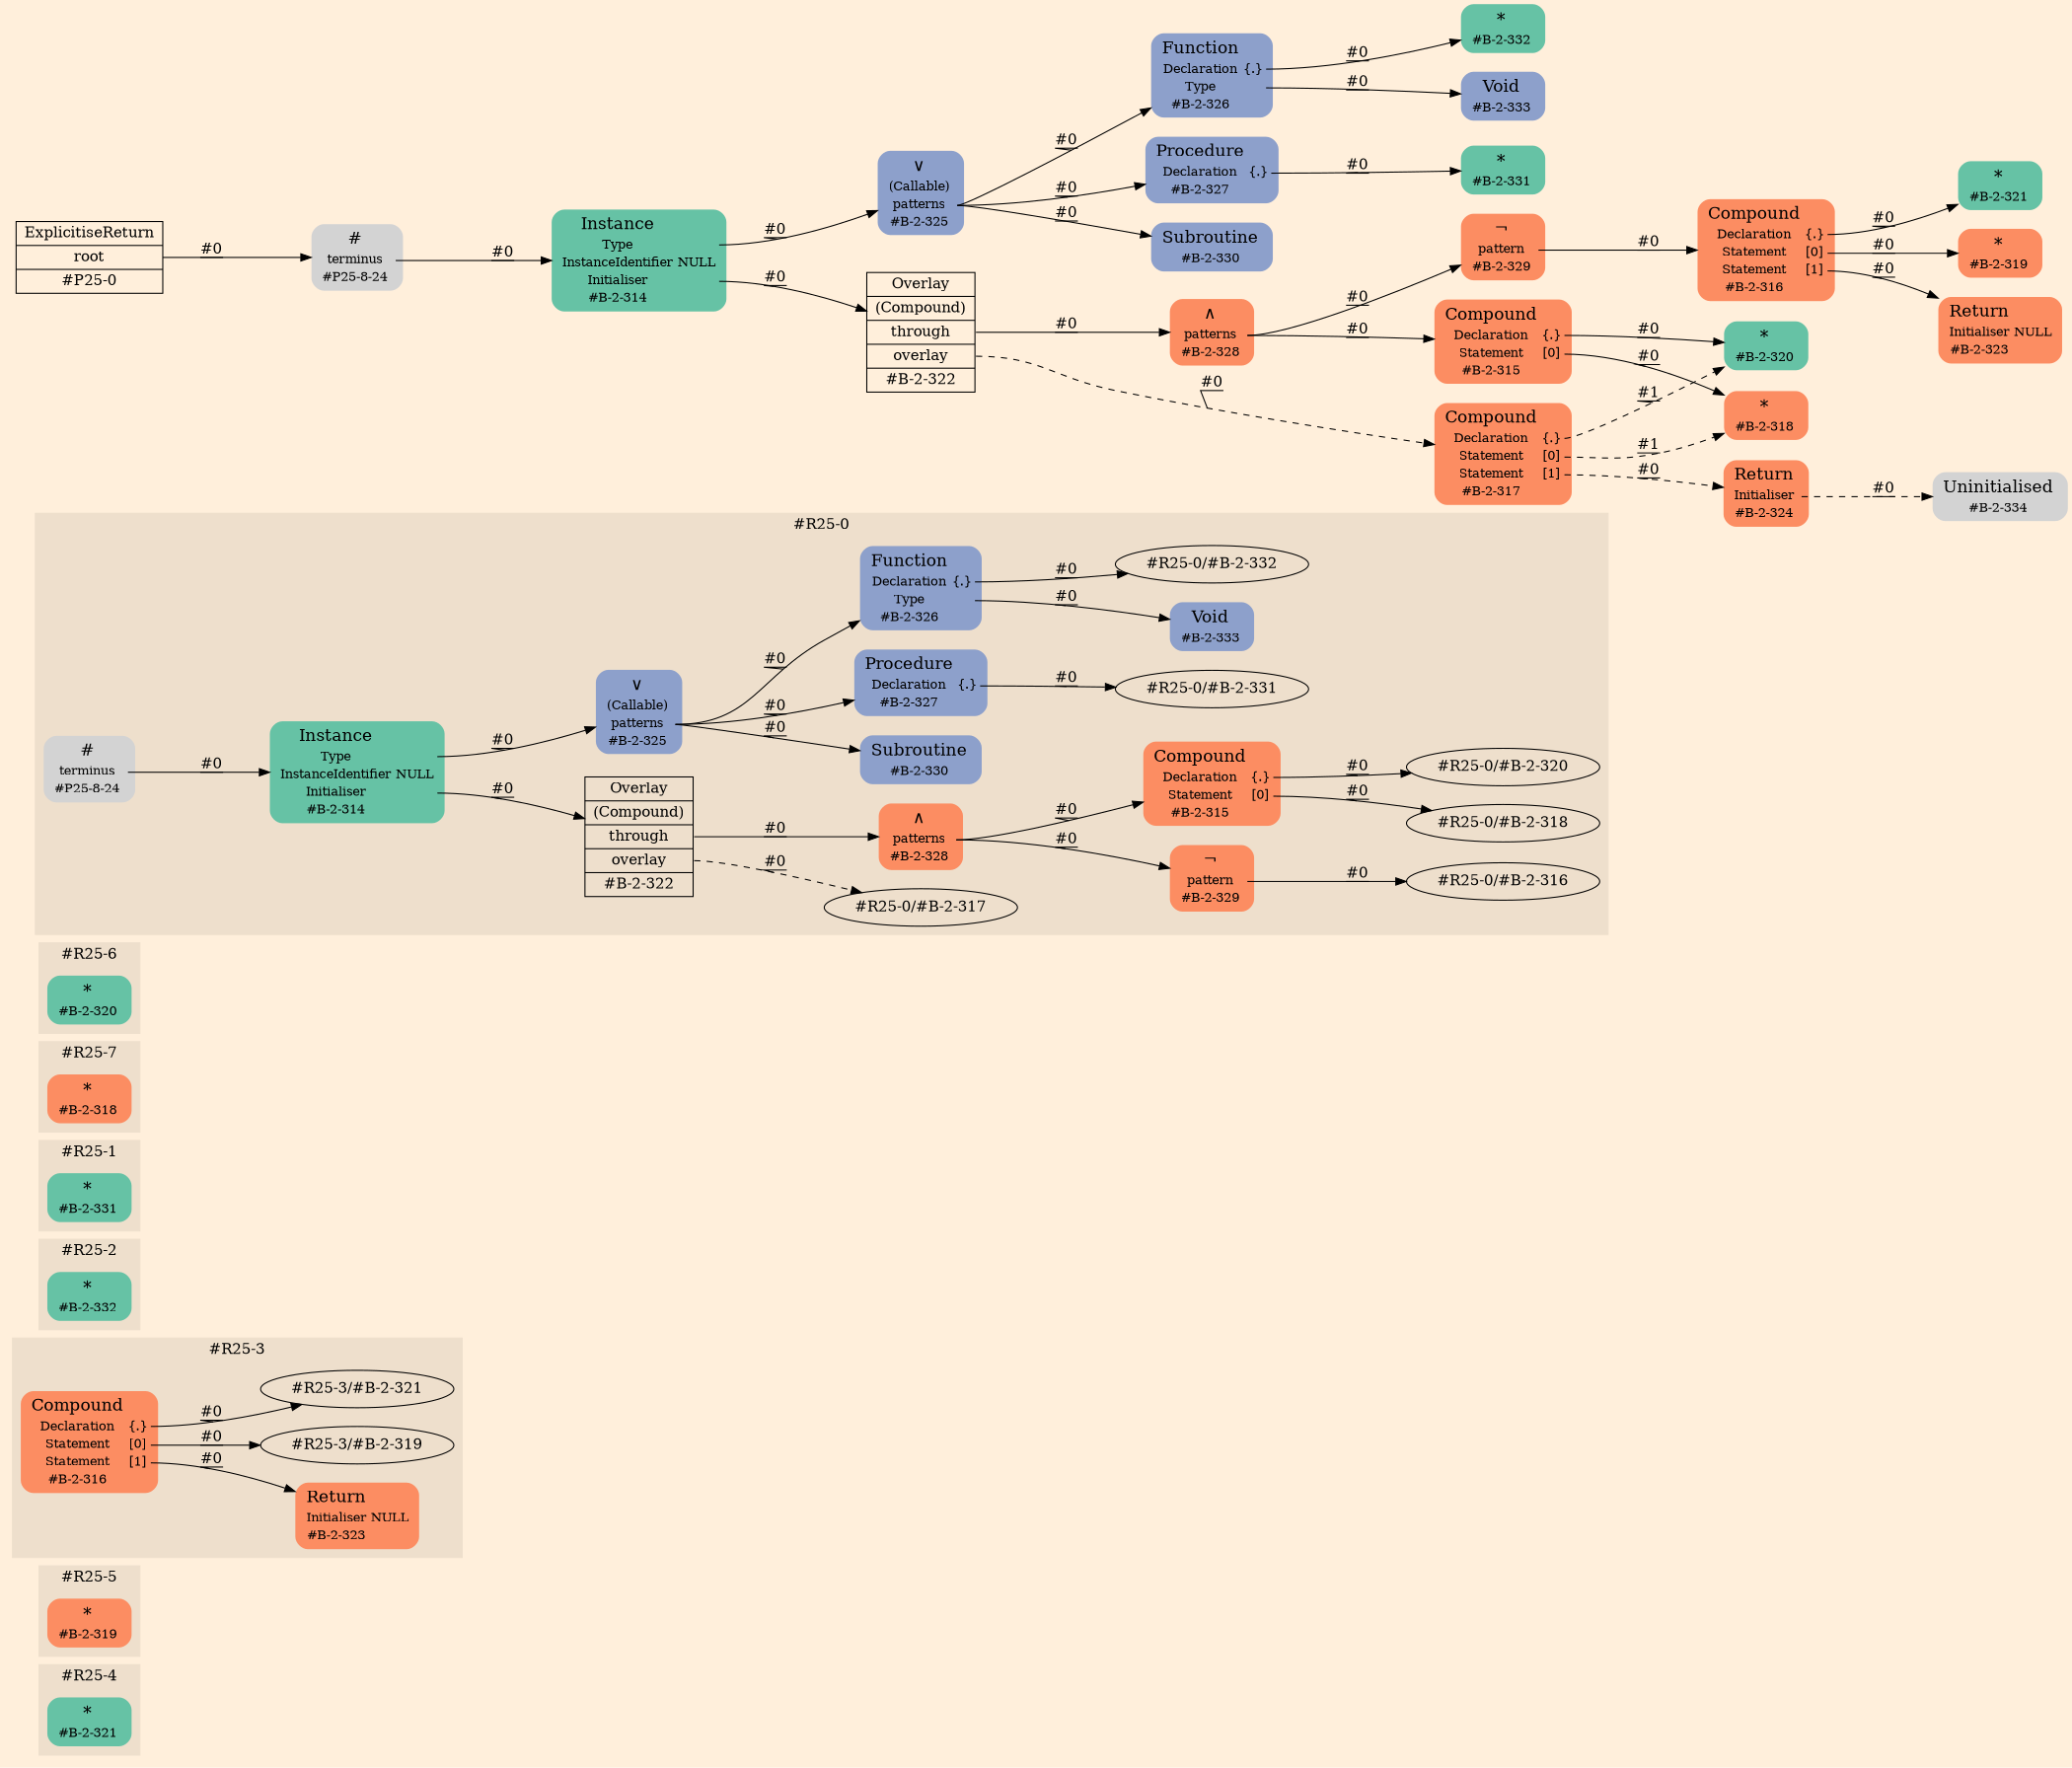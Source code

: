 digraph Inferno {
graph [
rankdir = "LR"
ranksep = 1.0
size = "14,20"
bgcolor = antiquewhite1
color = black
fontcolor = black
];
node [
];
subgraph "cluster#R25-4" {
label = "#R25-4"
style = "filled"
color = antiquewhite2
"#R25-4/#B-2-321" [
shape = "plaintext"
fillcolor = "/set28/1"
label = <<TABLE BORDER="0" CELLBORDER="0" CELLSPACING="0">
 <TR>
  <TD><FONT POINT-SIZE="16.0">*</FONT></TD>
  <TD></TD>
 </TR>
 <TR>
  <TD>#B-2-321</TD>
  <TD PORT="port0"></TD>
 </TR>
</TABLE>>
style = "rounded,filled"
fontsize = "12"
];
}
subgraph "cluster#R25-5" {
label = "#R25-5"
style = "filled"
color = antiquewhite2
"#R25-5/#B-2-319" [
shape = "plaintext"
fillcolor = "/set28/2"
label = <<TABLE BORDER="0" CELLBORDER="0" CELLSPACING="0">
 <TR>
  <TD><FONT POINT-SIZE="16.0">*</FONT></TD>
  <TD></TD>
 </TR>
 <TR>
  <TD>#B-2-319</TD>
  <TD PORT="port0"></TD>
 </TR>
</TABLE>>
style = "rounded,filled"
fontsize = "12"
];
}
subgraph "cluster#R25-3" {
label = "#R25-3"
style = "filled"
color = antiquewhite2
"#R25-3/#B-2-323" [
shape = "plaintext"
fillcolor = "/set28/2"
label = <<TABLE BORDER="0" CELLBORDER="0" CELLSPACING="0">
 <TR>
  <TD><FONT POINT-SIZE="16.0">Return</FONT></TD>
  <TD></TD>
 </TR>
 <TR>
  <TD>Initialiser</TD>
  <TD PORT="port0">NULL</TD>
 </TR>
 <TR>
  <TD>#B-2-323</TD>
  <TD PORT="port1"></TD>
 </TR>
</TABLE>>
style = "rounded,filled"
fontsize = "12"
];
"#R25-3/#B-2-316" [
shape = "plaintext"
fillcolor = "/set28/2"
label = <<TABLE BORDER="0" CELLBORDER="0" CELLSPACING="0">
 <TR>
  <TD><FONT POINT-SIZE="16.0">Compound</FONT></TD>
  <TD></TD>
 </TR>
 <TR>
  <TD>Declaration</TD>
  <TD PORT="port0">{.}</TD>
 </TR>
 <TR>
  <TD>Statement</TD>
  <TD PORT="port1">[0]</TD>
 </TR>
 <TR>
  <TD>Statement</TD>
  <TD PORT="port2">[1]</TD>
 </TR>
 <TR>
  <TD>#B-2-316</TD>
  <TD PORT="port3"></TD>
 </TR>
</TABLE>>
style = "rounded,filled"
fontsize = "12"
];
"#R25-3/#B-2-316":port0 -> "#R25-3/#B-2-321" [style="solid"
label = "#0"
decorate = true
color = black
fontcolor = black
];
"#R25-3/#B-2-316":port1 -> "#R25-3/#B-2-319" [style="solid"
label = "#0"
decorate = true
color = black
fontcolor = black
];
"#R25-3/#B-2-316":port2 -> "#R25-3/#B-2-323" [style="solid"
label = "#0"
decorate = true
color = black
fontcolor = black
];
}
subgraph "cluster#R25-2" {
label = "#R25-2"
style = "filled"
color = antiquewhite2
"#R25-2/#B-2-332" [
shape = "plaintext"
fillcolor = "/set28/1"
label = <<TABLE BORDER="0" CELLBORDER="0" CELLSPACING="0">
 <TR>
  <TD><FONT POINT-SIZE="16.0">*</FONT></TD>
  <TD></TD>
 </TR>
 <TR>
  <TD>#B-2-332</TD>
  <TD PORT="port0"></TD>
 </TR>
</TABLE>>
style = "rounded,filled"
fontsize = "12"
];
}
subgraph "cluster#R25-1" {
label = "#R25-1"
style = "filled"
color = antiquewhite2
"#R25-1/#B-2-331" [
shape = "plaintext"
fillcolor = "/set28/1"
label = <<TABLE BORDER="0" CELLBORDER="0" CELLSPACING="0">
 <TR>
  <TD><FONT POINT-SIZE="16.0">*</FONT></TD>
  <TD></TD>
 </TR>
 <TR>
  <TD>#B-2-331</TD>
  <TD PORT="port0"></TD>
 </TR>
</TABLE>>
style = "rounded,filled"
fontsize = "12"
];
}
subgraph "cluster#R25-7" {
label = "#R25-7"
style = "filled"
color = antiquewhite2
"#R25-7/#B-2-318" [
shape = "plaintext"
fillcolor = "/set28/2"
label = <<TABLE BORDER="0" CELLBORDER="0" CELLSPACING="0">
 <TR>
  <TD><FONT POINT-SIZE="16.0">*</FONT></TD>
  <TD></TD>
 </TR>
 <TR>
  <TD>#B-2-318</TD>
  <TD PORT="port0"></TD>
 </TR>
</TABLE>>
style = "rounded,filled"
fontsize = "12"
];
}
subgraph "cluster#R25-6" {
label = "#R25-6"
style = "filled"
color = antiquewhite2
"#R25-6/#B-2-320" [
shape = "plaintext"
fillcolor = "/set28/1"
label = <<TABLE BORDER="0" CELLBORDER="0" CELLSPACING="0">
 <TR>
  <TD><FONT POINT-SIZE="16.0">*</FONT></TD>
  <TD></TD>
 </TR>
 <TR>
  <TD>#B-2-320</TD>
  <TD PORT="port0"></TD>
 </TR>
</TABLE>>
style = "rounded,filled"
fontsize = "12"
];
}
subgraph "cluster#R25-0" {
label = "#R25-0"
style = "filled"
color = antiquewhite2
"#R25-0/#B-2-315" [
shape = "plaintext"
fillcolor = "/set28/2"
label = <<TABLE BORDER="0" CELLBORDER="0" CELLSPACING="0">
 <TR>
  <TD><FONT POINT-SIZE="16.0">Compound</FONT></TD>
  <TD></TD>
 </TR>
 <TR>
  <TD>Declaration</TD>
  <TD PORT="port0">{.}</TD>
 </TR>
 <TR>
  <TD>Statement</TD>
  <TD PORT="port1">[0]</TD>
 </TR>
 <TR>
  <TD>#B-2-315</TD>
  <TD PORT="port2"></TD>
 </TR>
</TABLE>>
style = "rounded,filled"
fontsize = "12"
];
"#R25-0/#B-2-322" [
shape = "record"
fillcolor = antiquewhite2
label = "<fixed> Overlay | <port0> (Compound) | <port1> through | <port2> overlay | <port3> #B-2-322"
style = "filled"
fontsize = "14"
color = black
fontcolor = black
];
"#R25-0/#B-2-329" [
shape = "plaintext"
fillcolor = "/set28/2"
label = <<TABLE BORDER="0" CELLBORDER="0" CELLSPACING="0">
 <TR>
  <TD><FONT POINT-SIZE="16.0">¬</FONT></TD>
  <TD></TD>
 </TR>
 <TR>
  <TD>pattern</TD>
  <TD PORT="port0"></TD>
 </TR>
 <TR>
  <TD>#B-2-329</TD>
  <TD PORT="port1"></TD>
 </TR>
</TABLE>>
style = "rounded,filled"
fontsize = "12"
];
"#R25-0/#B-2-330" [
shape = "plaintext"
fillcolor = "/set28/3"
label = <<TABLE BORDER="0" CELLBORDER="0" CELLSPACING="0">
 <TR>
  <TD><FONT POINT-SIZE="16.0">Subroutine</FONT></TD>
  <TD></TD>
 </TR>
 <TR>
  <TD>#B-2-330</TD>
  <TD PORT="port0"></TD>
 </TR>
</TABLE>>
style = "rounded,filled"
fontsize = "12"
];
"#R25-0/#B-2-314" [
shape = "plaintext"
fillcolor = "/set28/1"
label = <<TABLE BORDER="0" CELLBORDER="0" CELLSPACING="0">
 <TR>
  <TD><FONT POINT-SIZE="16.0">Instance</FONT></TD>
  <TD></TD>
 </TR>
 <TR>
  <TD>Type</TD>
  <TD PORT="port0"></TD>
 </TR>
 <TR>
  <TD>InstanceIdentifier</TD>
  <TD PORT="port1">NULL</TD>
 </TR>
 <TR>
  <TD>Initialiser</TD>
  <TD PORT="port2"></TD>
 </TR>
 <TR>
  <TD>#B-2-314</TD>
  <TD PORT="port3"></TD>
 </TR>
</TABLE>>
style = "rounded,filled"
fontsize = "12"
];
"#R25-0/#P25-8-24" [
shape = "plaintext"
label = <<TABLE BORDER="0" CELLBORDER="0" CELLSPACING="0">
 <TR>
  <TD><FONT POINT-SIZE="16.0">#</FONT></TD>
  <TD></TD>
 </TR>
 <TR>
  <TD>terminus</TD>
  <TD PORT="port0"></TD>
 </TR>
 <TR>
  <TD>#P25-8-24</TD>
  <TD PORT="port1"></TD>
 </TR>
</TABLE>>
style = "rounded,filled"
fontsize = "12"
];
"#R25-0/#B-2-327" [
shape = "plaintext"
fillcolor = "/set28/3"
label = <<TABLE BORDER="0" CELLBORDER="0" CELLSPACING="0">
 <TR>
  <TD><FONT POINT-SIZE="16.0">Procedure</FONT></TD>
  <TD></TD>
 </TR>
 <TR>
  <TD>Declaration</TD>
  <TD PORT="port0">{.}</TD>
 </TR>
 <TR>
  <TD>#B-2-327</TD>
  <TD PORT="port1"></TD>
 </TR>
</TABLE>>
style = "rounded,filled"
fontsize = "12"
];
"#R25-0/#B-2-325" [
shape = "plaintext"
fillcolor = "/set28/3"
label = <<TABLE BORDER="0" CELLBORDER="0" CELLSPACING="0">
 <TR>
  <TD><FONT POINT-SIZE="16.0">∨</FONT></TD>
  <TD></TD>
 </TR>
 <TR>
  <TD>(Callable)</TD>
  <TD PORT="port0"></TD>
 </TR>
 <TR>
  <TD>patterns</TD>
  <TD PORT="port1"></TD>
 </TR>
 <TR>
  <TD>#B-2-325</TD>
  <TD PORT="port2"></TD>
 </TR>
</TABLE>>
style = "rounded,filled"
fontsize = "12"
];
"#R25-0/#B-2-328" [
shape = "plaintext"
fillcolor = "/set28/2"
label = <<TABLE BORDER="0" CELLBORDER="0" CELLSPACING="0">
 <TR>
  <TD><FONT POINT-SIZE="16.0">∧</FONT></TD>
  <TD></TD>
 </TR>
 <TR>
  <TD>patterns</TD>
  <TD PORT="port0"></TD>
 </TR>
 <TR>
  <TD>#B-2-328</TD>
  <TD PORT="port1"></TD>
 </TR>
</TABLE>>
style = "rounded,filled"
fontsize = "12"
];
"#R25-0/#B-2-326" [
shape = "plaintext"
fillcolor = "/set28/3"
label = <<TABLE BORDER="0" CELLBORDER="0" CELLSPACING="0">
 <TR>
  <TD><FONT POINT-SIZE="16.0">Function</FONT></TD>
  <TD></TD>
 </TR>
 <TR>
  <TD>Declaration</TD>
  <TD PORT="port0">{.}</TD>
 </TR>
 <TR>
  <TD>Type</TD>
  <TD PORT="port1"></TD>
 </TR>
 <TR>
  <TD>#B-2-326</TD>
  <TD PORT="port2"></TD>
 </TR>
</TABLE>>
style = "rounded,filled"
fontsize = "12"
];
"#R25-0/#B-2-333" [
shape = "plaintext"
fillcolor = "/set28/3"
label = <<TABLE BORDER="0" CELLBORDER="0" CELLSPACING="0">
 <TR>
  <TD><FONT POINT-SIZE="16.0">Void</FONT></TD>
  <TD></TD>
 </TR>
 <TR>
  <TD>#B-2-333</TD>
  <TD PORT="port0"></TD>
 </TR>
</TABLE>>
style = "rounded,filled"
fontsize = "12"
];
"#R25-0/#B-2-315":port0 -> "#R25-0/#B-2-320" [style="solid"
label = "#0"
decorate = true
color = black
fontcolor = black
];
"#R25-0/#B-2-315":port1 -> "#R25-0/#B-2-318" [style="solid"
label = "#0"
decorate = true
color = black
fontcolor = black
];
"#R25-0/#B-2-322":port1 -> "#R25-0/#B-2-328" [style="solid"
label = "#0"
decorate = true
color = black
fontcolor = black
];
"#R25-0/#B-2-322":port2 -> "#R25-0/#B-2-317" [style="dashed"
label = "#0"
decorate = true
color = black
fontcolor = black
];
"#R25-0/#B-2-329":port0 -> "#R25-0/#B-2-316" [style="solid"
label = "#0"
decorate = true
color = black
fontcolor = black
];
"#R25-0/#B-2-314":port0 -> "#R25-0/#B-2-325" [style="solid"
label = "#0"
decorate = true
color = black
fontcolor = black
];
"#R25-0/#B-2-314":port2 -> "#R25-0/#B-2-322" [style="solid"
label = "#0"
decorate = true
color = black
fontcolor = black
];
"#R25-0/#P25-8-24":port0 -> "#R25-0/#B-2-314" [style="solid"
label = "#0"
decorate = true
color = black
fontcolor = black
];
"#R25-0/#B-2-327":port0 -> "#R25-0/#B-2-331" [style="solid"
label = "#0"
decorate = true
color = black
fontcolor = black
];
"#R25-0/#B-2-325":port1 -> "#R25-0/#B-2-326" [style="solid"
label = "#0"
decorate = true
color = black
fontcolor = black
];
"#R25-0/#B-2-325":port1 -> "#R25-0/#B-2-327" [style="solid"
label = "#0"
decorate = true
color = black
fontcolor = black
];
"#R25-0/#B-2-325":port1 -> "#R25-0/#B-2-330" [style="solid"
label = "#0"
decorate = true
color = black
fontcolor = black
];
"#R25-0/#B-2-328":port0 -> "#R25-0/#B-2-315" [style="solid"
label = "#0"
decorate = true
color = black
fontcolor = black
];
"#R25-0/#B-2-328":port0 -> "#R25-0/#B-2-329" [style="solid"
label = "#0"
decorate = true
color = black
fontcolor = black
];
"#R25-0/#B-2-326":port0 -> "#R25-0/#B-2-332" [style="solid"
label = "#0"
decorate = true
color = black
fontcolor = black
];
"#R25-0/#B-2-326":port1 -> "#R25-0/#B-2-333" [style="solid"
label = "#0"
decorate = true
color = black
fontcolor = black
];
}
"CR#P25-0" [
shape = "record"
fillcolor = antiquewhite1
label = "<fixed> ExplicitiseReturn | <port0> root | <port1> #P25-0"
style = "filled"
fontsize = "14"
color = black
fontcolor = black
];
"#P25-8-24" [
shape = "plaintext"
label = <<TABLE BORDER="0" CELLBORDER="0" CELLSPACING="0">
 <TR>
  <TD><FONT POINT-SIZE="16.0">#</FONT></TD>
  <TD></TD>
 </TR>
 <TR>
  <TD>terminus</TD>
  <TD PORT="port0"></TD>
 </TR>
 <TR>
  <TD>#P25-8-24</TD>
  <TD PORT="port1"></TD>
 </TR>
</TABLE>>
style = "rounded,filled"
fontsize = "12"
];
"#B-2-314" [
shape = "plaintext"
fillcolor = "/set28/1"
label = <<TABLE BORDER="0" CELLBORDER="0" CELLSPACING="0">
 <TR>
  <TD><FONT POINT-SIZE="16.0">Instance</FONT></TD>
  <TD></TD>
 </TR>
 <TR>
  <TD>Type</TD>
  <TD PORT="port0"></TD>
 </TR>
 <TR>
  <TD>InstanceIdentifier</TD>
  <TD PORT="port1">NULL</TD>
 </TR>
 <TR>
  <TD>Initialiser</TD>
  <TD PORT="port2"></TD>
 </TR>
 <TR>
  <TD>#B-2-314</TD>
  <TD PORT="port3"></TD>
 </TR>
</TABLE>>
style = "rounded,filled"
fontsize = "12"
];
"#B-2-325" [
shape = "plaintext"
fillcolor = "/set28/3"
label = <<TABLE BORDER="0" CELLBORDER="0" CELLSPACING="0">
 <TR>
  <TD><FONT POINT-SIZE="16.0">∨</FONT></TD>
  <TD></TD>
 </TR>
 <TR>
  <TD>(Callable)</TD>
  <TD PORT="port0"></TD>
 </TR>
 <TR>
  <TD>patterns</TD>
  <TD PORT="port1"></TD>
 </TR>
 <TR>
  <TD>#B-2-325</TD>
  <TD PORT="port2"></TD>
 </TR>
</TABLE>>
style = "rounded,filled"
fontsize = "12"
];
"#B-2-326" [
shape = "plaintext"
fillcolor = "/set28/3"
label = <<TABLE BORDER="0" CELLBORDER="0" CELLSPACING="0">
 <TR>
  <TD><FONT POINT-SIZE="16.0">Function</FONT></TD>
  <TD></TD>
 </TR>
 <TR>
  <TD>Declaration</TD>
  <TD PORT="port0">{.}</TD>
 </TR>
 <TR>
  <TD>Type</TD>
  <TD PORT="port1"></TD>
 </TR>
 <TR>
  <TD>#B-2-326</TD>
  <TD PORT="port2"></TD>
 </TR>
</TABLE>>
style = "rounded,filled"
fontsize = "12"
];
"#B-2-332" [
shape = "plaintext"
fillcolor = "/set28/1"
label = <<TABLE BORDER="0" CELLBORDER="0" CELLSPACING="0">
 <TR>
  <TD><FONT POINT-SIZE="16.0">*</FONT></TD>
  <TD></TD>
 </TR>
 <TR>
  <TD>#B-2-332</TD>
  <TD PORT="port0"></TD>
 </TR>
</TABLE>>
style = "rounded,filled"
fontsize = "12"
];
"#B-2-333" [
shape = "plaintext"
fillcolor = "/set28/3"
label = <<TABLE BORDER="0" CELLBORDER="0" CELLSPACING="0">
 <TR>
  <TD><FONT POINT-SIZE="16.0">Void</FONT></TD>
  <TD></TD>
 </TR>
 <TR>
  <TD>#B-2-333</TD>
  <TD PORT="port0"></TD>
 </TR>
</TABLE>>
style = "rounded,filled"
fontsize = "12"
];
"#B-2-327" [
shape = "plaintext"
fillcolor = "/set28/3"
label = <<TABLE BORDER="0" CELLBORDER="0" CELLSPACING="0">
 <TR>
  <TD><FONT POINT-SIZE="16.0">Procedure</FONT></TD>
  <TD></TD>
 </TR>
 <TR>
  <TD>Declaration</TD>
  <TD PORT="port0">{.}</TD>
 </TR>
 <TR>
  <TD>#B-2-327</TD>
  <TD PORT="port1"></TD>
 </TR>
</TABLE>>
style = "rounded,filled"
fontsize = "12"
];
"#B-2-331" [
shape = "plaintext"
fillcolor = "/set28/1"
label = <<TABLE BORDER="0" CELLBORDER="0" CELLSPACING="0">
 <TR>
  <TD><FONT POINT-SIZE="16.0">*</FONT></TD>
  <TD></TD>
 </TR>
 <TR>
  <TD>#B-2-331</TD>
  <TD PORT="port0"></TD>
 </TR>
</TABLE>>
style = "rounded,filled"
fontsize = "12"
];
"#B-2-330" [
shape = "plaintext"
fillcolor = "/set28/3"
label = <<TABLE BORDER="0" CELLBORDER="0" CELLSPACING="0">
 <TR>
  <TD><FONT POINT-SIZE="16.0">Subroutine</FONT></TD>
  <TD></TD>
 </TR>
 <TR>
  <TD>#B-2-330</TD>
  <TD PORT="port0"></TD>
 </TR>
</TABLE>>
style = "rounded,filled"
fontsize = "12"
];
"#B-2-322" [
shape = "record"
fillcolor = antiquewhite1
label = "<fixed> Overlay | <port0> (Compound) | <port1> through | <port2> overlay | <port3> #B-2-322"
style = "filled"
fontsize = "14"
color = black
fontcolor = black
];
"#B-2-328" [
shape = "plaintext"
fillcolor = "/set28/2"
label = <<TABLE BORDER="0" CELLBORDER="0" CELLSPACING="0">
 <TR>
  <TD><FONT POINT-SIZE="16.0">∧</FONT></TD>
  <TD></TD>
 </TR>
 <TR>
  <TD>patterns</TD>
  <TD PORT="port0"></TD>
 </TR>
 <TR>
  <TD>#B-2-328</TD>
  <TD PORT="port1"></TD>
 </TR>
</TABLE>>
style = "rounded,filled"
fontsize = "12"
];
"#B-2-315" [
shape = "plaintext"
fillcolor = "/set28/2"
label = <<TABLE BORDER="0" CELLBORDER="0" CELLSPACING="0">
 <TR>
  <TD><FONT POINT-SIZE="16.0">Compound</FONT></TD>
  <TD></TD>
 </TR>
 <TR>
  <TD>Declaration</TD>
  <TD PORT="port0">{.}</TD>
 </TR>
 <TR>
  <TD>Statement</TD>
  <TD PORT="port1">[0]</TD>
 </TR>
 <TR>
  <TD>#B-2-315</TD>
  <TD PORT="port2"></TD>
 </TR>
</TABLE>>
style = "rounded,filled"
fontsize = "12"
];
"#B-2-320" [
shape = "plaintext"
fillcolor = "/set28/1"
label = <<TABLE BORDER="0" CELLBORDER="0" CELLSPACING="0">
 <TR>
  <TD><FONT POINT-SIZE="16.0">*</FONT></TD>
  <TD></TD>
 </TR>
 <TR>
  <TD>#B-2-320</TD>
  <TD PORT="port0"></TD>
 </TR>
</TABLE>>
style = "rounded,filled"
fontsize = "12"
];
"#B-2-318" [
shape = "plaintext"
fillcolor = "/set28/2"
label = <<TABLE BORDER="0" CELLBORDER="0" CELLSPACING="0">
 <TR>
  <TD><FONT POINT-SIZE="16.0">*</FONT></TD>
  <TD></TD>
 </TR>
 <TR>
  <TD>#B-2-318</TD>
  <TD PORT="port0"></TD>
 </TR>
</TABLE>>
style = "rounded,filled"
fontsize = "12"
];
"#B-2-329" [
shape = "plaintext"
fillcolor = "/set28/2"
label = <<TABLE BORDER="0" CELLBORDER="0" CELLSPACING="0">
 <TR>
  <TD><FONT POINT-SIZE="16.0">¬</FONT></TD>
  <TD></TD>
 </TR>
 <TR>
  <TD>pattern</TD>
  <TD PORT="port0"></TD>
 </TR>
 <TR>
  <TD>#B-2-329</TD>
  <TD PORT="port1"></TD>
 </TR>
</TABLE>>
style = "rounded,filled"
fontsize = "12"
];
"#B-2-316" [
shape = "plaintext"
fillcolor = "/set28/2"
label = <<TABLE BORDER="0" CELLBORDER="0" CELLSPACING="0">
 <TR>
  <TD><FONT POINT-SIZE="16.0">Compound</FONT></TD>
  <TD></TD>
 </TR>
 <TR>
  <TD>Declaration</TD>
  <TD PORT="port0">{.}</TD>
 </TR>
 <TR>
  <TD>Statement</TD>
  <TD PORT="port1">[0]</TD>
 </TR>
 <TR>
  <TD>Statement</TD>
  <TD PORT="port2">[1]</TD>
 </TR>
 <TR>
  <TD>#B-2-316</TD>
  <TD PORT="port3"></TD>
 </TR>
</TABLE>>
style = "rounded,filled"
fontsize = "12"
];
"#B-2-321" [
shape = "plaintext"
fillcolor = "/set28/1"
label = <<TABLE BORDER="0" CELLBORDER="0" CELLSPACING="0">
 <TR>
  <TD><FONT POINT-SIZE="16.0">*</FONT></TD>
  <TD></TD>
 </TR>
 <TR>
  <TD>#B-2-321</TD>
  <TD PORT="port0"></TD>
 </TR>
</TABLE>>
style = "rounded,filled"
fontsize = "12"
];
"#B-2-319" [
shape = "plaintext"
fillcolor = "/set28/2"
label = <<TABLE BORDER="0" CELLBORDER="0" CELLSPACING="0">
 <TR>
  <TD><FONT POINT-SIZE="16.0">*</FONT></TD>
  <TD></TD>
 </TR>
 <TR>
  <TD>#B-2-319</TD>
  <TD PORT="port0"></TD>
 </TR>
</TABLE>>
style = "rounded,filled"
fontsize = "12"
];
"#B-2-323" [
shape = "plaintext"
fillcolor = "/set28/2"
label = <<TABLE BORDER="0" CELLBORDER="0" CELLSPACING="0">
 <TR>
  <TD><FONT POINT-SIZE="16.0">Return</FONT></TD>
  <TD></TD>
 </TR>
 <TR>
  <TD>Initialiser</TD>
  <TD PORT="port0">NULL</TD>
 </TR>
 <TR>
  <TD>#B-2-323</TD>
  <TD PORT="port1"></TD>
 </TR>
</TABLE>>
style = "rounded,filled"
fontsize = "12"
];
"#B-2-317" [
shape = "plaintext"
fillcolor = "/set28/2"
label = <<TABLE BORDER="0" CELLBORDER="0" CELLSPACING="0">
 <TR>
  <TD><FONT POINT-SIZE="16.0">Compound</FONT></TD>
  <TD></TD>
 </TR>
 <TR>
  <TD>Declaration</TD>
  <TD PORT="port0">{.}</TD>
 </TR>
 <TR>
  <TD>Statement</TD>
  <TD PORT="port1">[0]</TD>
 </TR>
 <TR>
  <TD>Statement</TD>
  <TD PORT="port2">[1]</TD>
 </TR>
 <TR>
  <TD>#B-2-317</TD>
  <TD PORT="port3"></TD>
 </TR>
</TABLE>>
style = "rounded,filled"
fontsize = "12"
];
"#B-2-324" [
shape = "plaintext"
fillcolor = "/set28/2"
label = <<TABLE BORDER="0" CELLBORDER="0" CELLSPACING="0">
 <TR>
  <TD><FONT POINT-SIZE="16.0">Return</FONT></TD>
  <TD></TD>
 </TR>
 <TR>
  <TD>Initialiser</TD>
  <TD PORT="port0"></TD>
 </TR>
 <TR>
  <TD>#B-2-324</TD>
  <TD PORT="port1"></TD>
 </TR>
</TABLE>>
style = "rounded,filled"
fontsize = "12"
];
"#B-2-334" [
shape = "plaintext"
label = <<TABLE BORDER="0" CELLBORDER="0" CELLSPACING="0">
 <TR>
  <TD><FONT POINT-SIZE="16.0">Uninitialised</FONT></TD>
  <TD></TD>
 </TR>
 <TR>
  <TD>#B-2-334</TD>
  <TD PORT="port0"></TD>
 </TR>
</TABLE>>
style = "rounded,filled"
fontsize = "12"
];
"CR#P25-0":port0 -> "#P25-8-24" [style="solid"
label = "#0"
decorate = true
color = black
fontcolor = black
];
"#P25-8-24":port0 -> "#B-2-314" [style="solid"
label = "#0"
decorate = true
color = black
fontcolor = black
];
"#B-2-314":port0 -> "#B-2-325" [style="solid"
label = "#0"
decorate = true
color = black
fontcolor = black
];
"#B-2-314":port2 -> "#B-2-322" [style="solid"
label = "#0"
decorate = true
color = black
fontcolor = black
];
"#B-2-325":port1 -> "#B-2-326" [style="solid"
label = "#0"
decorate = true
color = black
fontcolor = black
];
"#B-2-325":port1 -> "#B-2-327" [style="solid"
label = "#0"
decorate = true
color = black
fontcolor = black
];
"#B-2-325":port1 -> "#B-2-330" [style="solid"
label = "#0"
decorate = true
color = black
fontcolor = black
];
"#B-2-326":port0 -> "#B-2-332" [style="solid"
label = "#0"
decorate = true
color = black
fontcolor = black
];
"#B-2-326":port1 -> "#B-2-333" [style="solid"
label = "#0"
decorate = true
color = black
fontcolor = black
];
"#B-2-327":port0 -> "#B-2-331" [style="solid"
label = "#0"
decorate = true
color = black
fontcolor = black
];
"#B-2-322":port1 -> "#B-2-328" [style="solid"
label = "#0"
decorate = true
color = black
fontcolor = black
];
"#B-2-322":port2 -> "#B-2-317" [style="dashed"
label = "#0"
decorate = true
color = black
fontcolor = black
];
"#B-2-328":port0 -> "#B-2-315" [style="solid"
label = "#0"
decorate = true
color = black
fontcolor = black
];
"#B-2-328":port0 -> "#B-2-329" [style="solid"
label = "#0"
decorate = true
color = black
fontcolor = black
];
"#B-2-315":port0 -> "#B-2-320" [style="solid"
label = "#0"
decorate = true
color = black
fontcolor = black
];
"#B-2-315":port1 -> "#B-2-318" [style="solid"
label = "#0"
decorate = true
color = black
fontcolor = black
];
"#B-2-329":port0 -> "#B-2-316" [style="solid"
label = "#0"
decorate = true
color = black
fontcolor = black
];
"#B-2-316":port0 -> "#B-2-321" [style="solid"
label = "#0"
decorate = true
color = black
fontcolor = black
];
"#B-2-316":port1 -> "#B-2-319" [style="solid"
label = "#0"
decorate = true
color = black
fontcolor = black
];
"#B-2-316":port2 -> "#B-2-323" [style="solid"
label = "#0"
decorate = true
color = black
fontcolor = black
];
"#B-2-317":port0 -> "#B-2-320" [style="dashed"
label = "#1"
decorate = true
color = black
fontcolor = black
];
"#B-2-317":port1 -> "#B-2-318" [style="dashed"
label = "#1"
decorate = true
color = black
fontcolor = black
];
"#B-2-317":port2 -> "#B-2-324" [style="dashed"
label = "#0"
decorate = true
color = black
fontcolor = black
];
"#B-2-324":port0 -> "#B-2-334" [style="dashed"
label = "#0"
decorate = true
color = black
fontcolor = black
];
}
